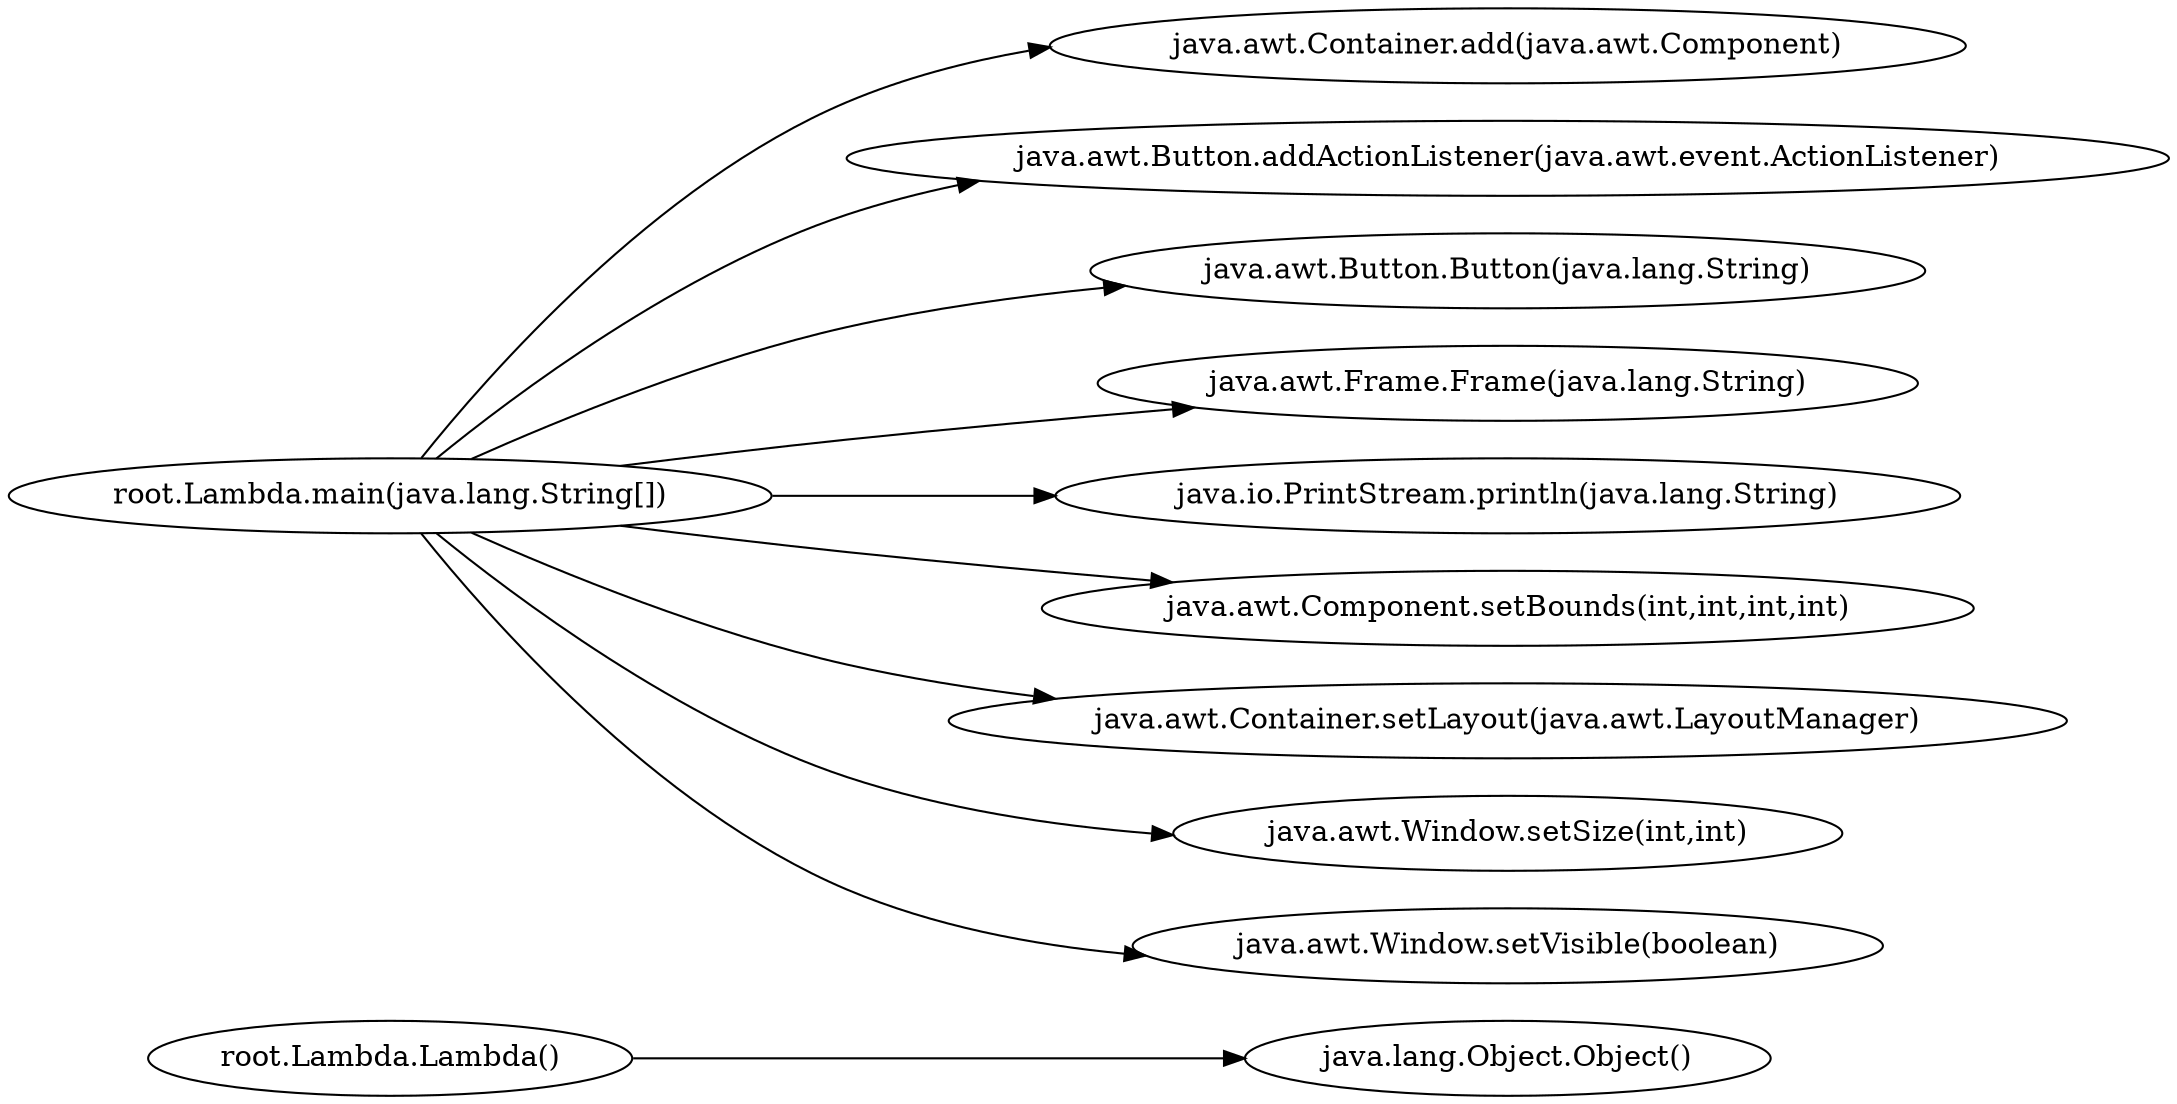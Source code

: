digraph graphname {
rankdir="LR";
0 [label="root.Lambda.Lambda()"]
8 [label="java.awt.Container.add(java.awt.Component)"]
7 [label="java.awt.Button.addActionListener(java.awt.event.ActionListener)"]
4 [label="java.awt.Button.Button(java.lang.String)"]
3 [label="java.awt.Frame.Frame(java.lang.String)"]
1 [label="java.lang.Object.Object()"]
2 [label="root.Lambda.main(java.lang.String[])"]
6 [label="java.io.PrintStream.println(java.lang.String)"]
5 [label="java.awt.Component.setBounds(int,int,int,int)"]
10 [label="java.awt.Container.setLayout(java.awt.LayoutManager)"]
9 [label="java.awt.Window.setSize(int,int)"]
11 [label="java.awt.Window.setVisible(boolean)"]
0 -> 1
2 -> 3
2 -> 4
2 -> 5
2 -> 6
2 -> 7
2 -> 8
2 -> 9
2 -> 10
2 -> 11
}
